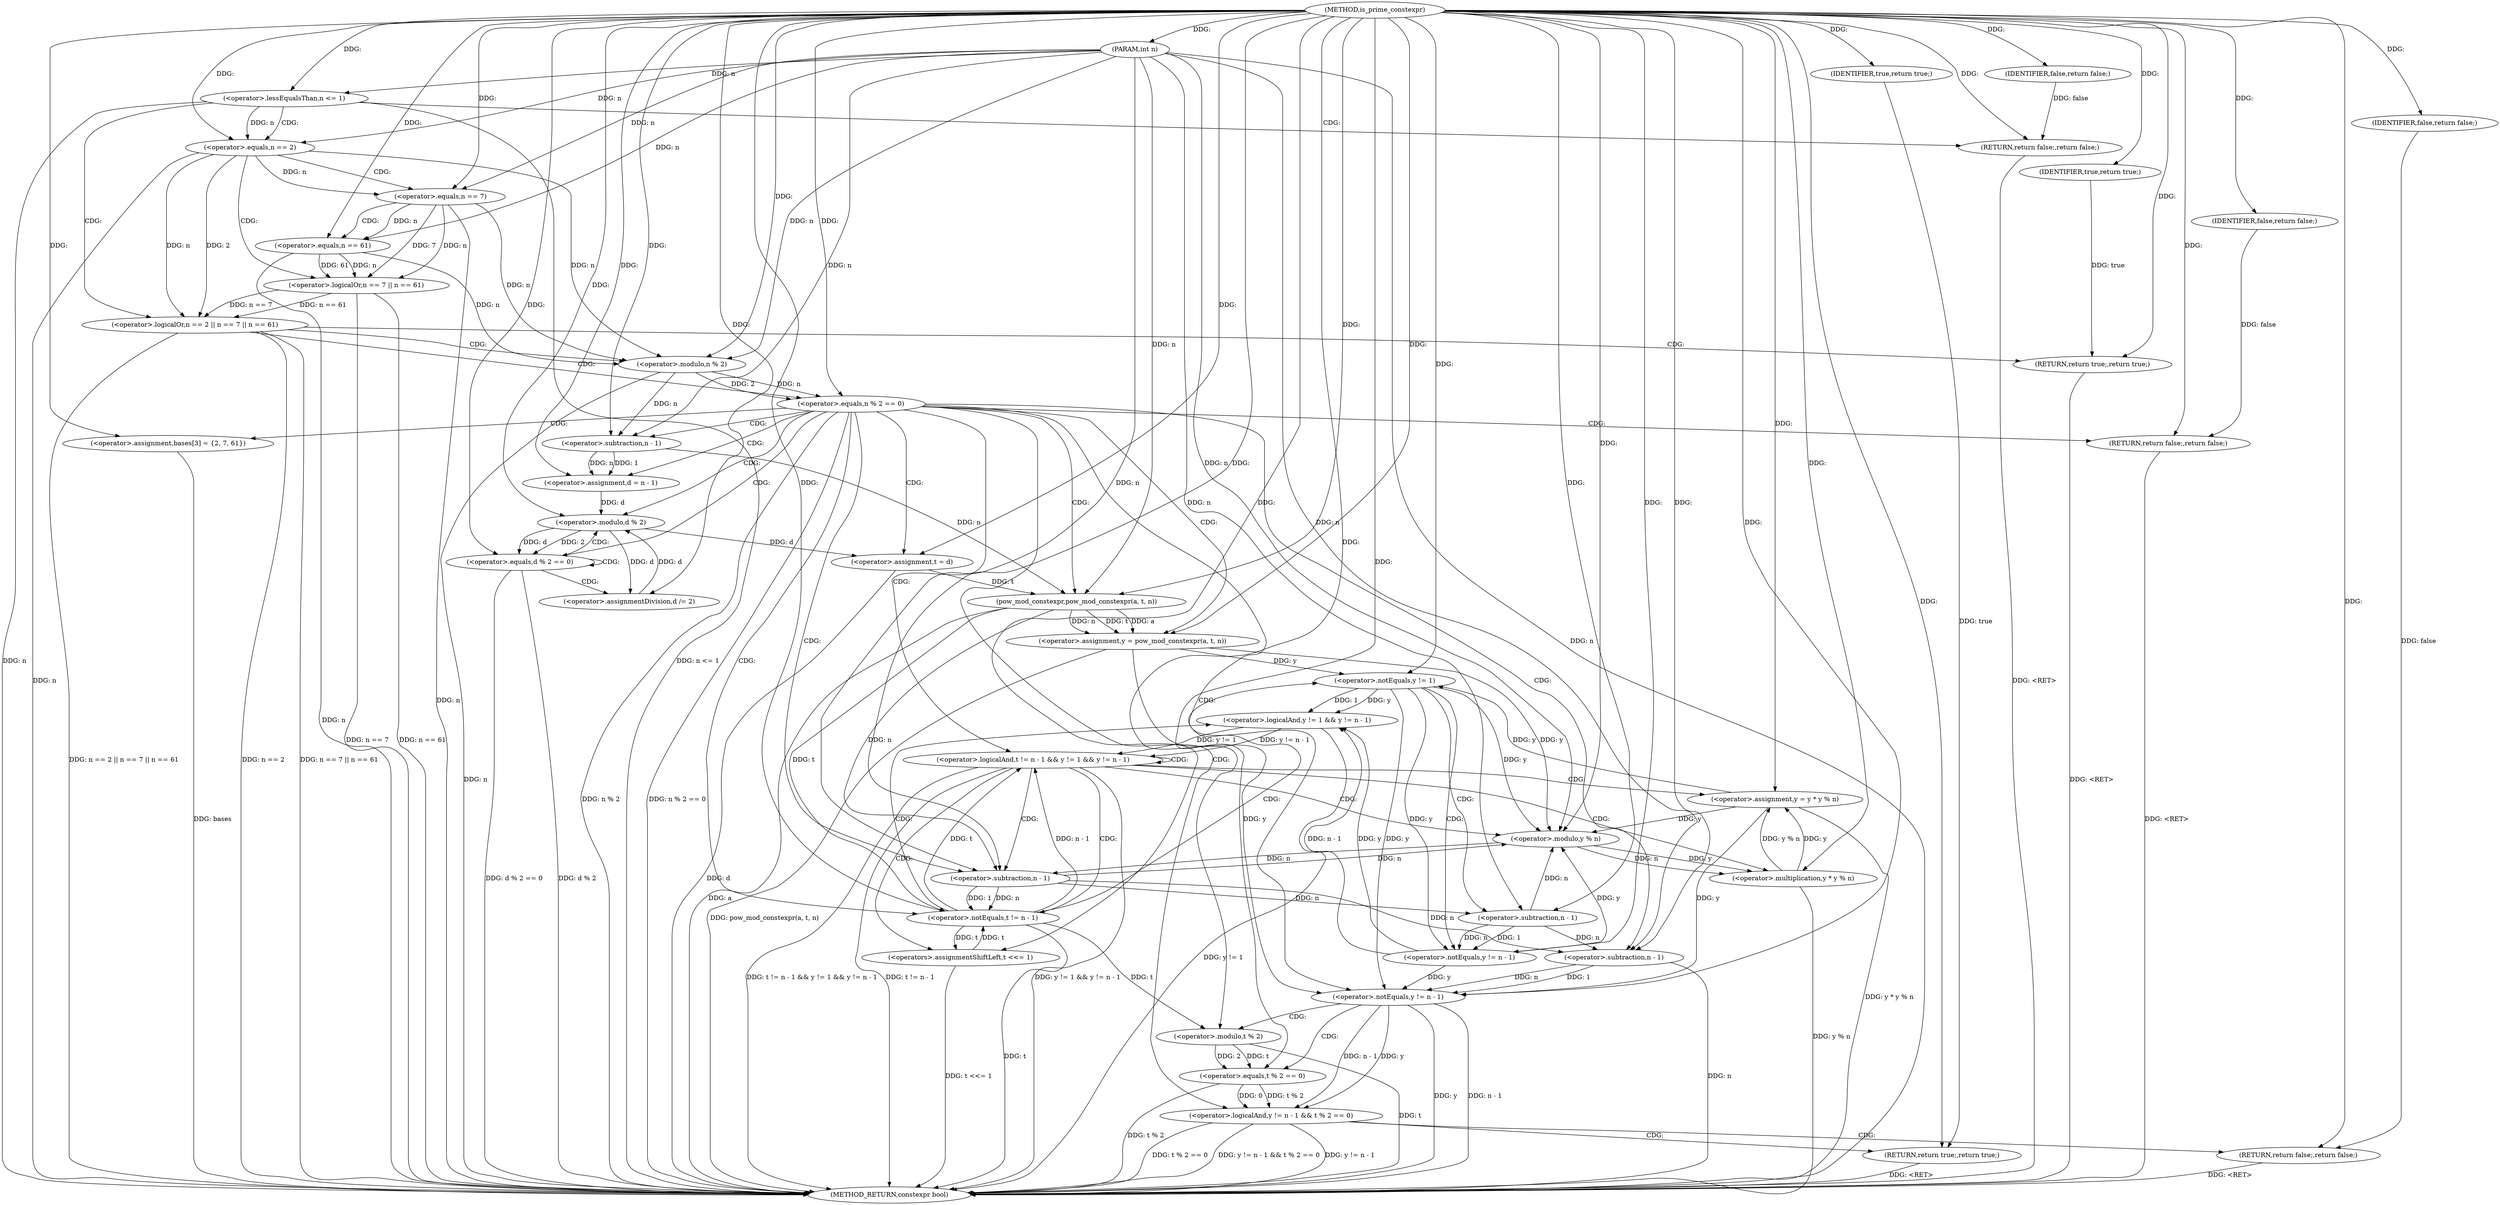 digraph "is_prime_constexpr" {  
"1000230" [label = "(METHOD,is_prime_constexpr)" ]
"1000336" [label = "(METHOD_RETURN,constexpr bool)" ]
"1000231" [label = "(PARAM,int n)" ]
"1000262" [label = "(<operator>.assignment,d = n - 1)" ]
"1000277" [label = "(<operator>.assignment,bases[3] = {2, 7, 61})" ]
"1000334" [label = "(RETURN,return true;,return true;)" ]
"1000234" [label = "(<operator>.lessEqualsThan,n <= 1)" ]
"1000237" [label = "(RETURN,return false;,return false;)" ]
"1000240" [label = "(<operator>.logicalOr,n == 2 || n == 7 || n == 61)" ]
"1000251" [label = "(RETURN,return true;,return true;)" ]
"1000254" [label = "(<operator>.equals,n % 2 == 0)" ]
"1000259" [label = "(RETURN,return false;,return false;)" ]
"1000268" [label = "(<operator>.equals,d % 2 == 0)" ]
"1000273" [label = "(<operator>.assignmentDivision,d /= 2)" ]
"1000282" [label = "(<operator>.assignment,t = d)" ]
"1000286" [label = "(<operator>.assignment,y = pow_mod_constexpr(a, t, n))" ]
"1000335" [label = "(IDENTIFIER,true,return true;)" ]
"1000238" [label = "(IDENTIFIER,false,return false;)" ]
"1000252" [label = "(IDENTIFIER,true,return true;)" ]
"1000260" [label = "(IDENTIFIER,false,return false;)" ]
"1000264" [label = "(<operator>.subtraction,n - 1)" ]
"1000293" [label = "(<operator>.logicalAnd,t != n - 1 && y != 1 && y != n - 1)" ]
"1000320" [label = "(<operator>.logicalAnd,y != n - 1 && t % 2 == 0)" ]
"1000241" [label = "(<operator>.equals,n == 2)" ]
"1000244" [label = "(<operator>.logicalOr,n == 7 || n == 61)" ]
"1000255" [label = "(<operator>.modulo,n % 2)" ]
"1000269" [label = "(<operator>.modulo,d % 2)" ]
"1000288" [label = "(pow_mod_constexpr,pow_mod_constexpr(a, t, n))" ]
"1000309" [label = "(<operator>.assignment,y = y * y % n)" ]
"1000316" [label = "(<operators>.assignmentShiftLeft,t <<= 1)" ]
"1000332" [label = "(RETURN,return false;,return false;)" ]
"1000245" [label = "(<operator>.equals,n == 7)" ]
"1000248" [label = "(<operator>.equals,n == 61)" ]
"1000294" [label = "(<operator>.notEquals,t != n - 1)" ]
"1000299" [label = "(<operator>.logicalAnd,y != 1 && y != n - 1)" ]
"1000321" [label = "(<operator>.notEquals,y != n - 1)" ]
"1000326" [label = "(<operator>.equals,t % 2 == 0)" ]
"1000333" [label = "(IDENTIFIER,false,return false;)" ]
"1000296" [label = "(<operator>.subtraction,n - 1)" ]
"1000300" [label = "(<operator>.notEquals,y != 1)" ]
"1000303" [label = "(<operator>.notEquals,y != n - 1)" ]
"1000311" [label = "(<operator>.multiplication,y * y % n)" ]
"1000323" [label = "(<operator>.subtraction,n - 1)" ]
"1000327" [label = "(<operator>.modulo,t % 2)" ]
"1000305" [label = "(<operator>.subtraction,n - 1)" ]
"1000313" [label = "(<operator>.modulo,y % n)" ]
  "1000231" -> "1000336"  [ label = "DDG: n"] 
  "1000234" -> "1000336"  [ label = "DDG: n"] 
  "1000234" -> "1000336"  [ label = "DDG: n <= 1"] 
  "1000241" -> "1000336"  [ label = "DDG: n"] 
  "1000240" -> "1000336"  [ label = "DDG: n == 2"] 
  "1000245" -> "1000336"  [ label = "DDG: n"] 
  "1000244" -> "1000336"  [ label = "DDG: n == 7"] 
  "1000248" -> "1000336"  [ label = "DDG: n"] 
  "1000244" -> "1000336"  [ label = "DDG: n == 61"] 
  "1000240" -> "1000336"  [ label = "DDG: n == 7 || n == 61"] 
  "1000240" -> "1000336"  [ label = "DDG: n == 2 || n == 7 || n == 61"] 
  "1000255" -> "1000336"  [ label = "DDG: n"] 
  "1000254" -> "1000336"  [ label = "DDG: n % 2"] 
  "1000254" -> "1000336"  [ label = "DDG: n % 2 == 0"] 
  "1000268" -> "1000336"  [ label = "DDG: d % 2"] 
  "1000268" -> "1000336"  [ label = "DDG: d % 2 == 0"] 
  "1000277" -> "1000336"  [ label = "DDG: bases"] 
  "1000282" -> "1000336"  [ label = "DDG: d"] 
  "1000286" -> "1000336"  [ label = "DDG: pow_mod_constexpr(a, t, n)"] 
  "1000294" -> "1000336"  [ label = "DDG: t"] 
  "1000293" -> "1000336"  [ label = "DDG: t != n - 1"] 
  "1000299" -> "1000336"  [ label = "DDG: y != 1"] 
  "1000293" -> "1000336"  [ label = "DDG: y != 1 && y != n - 1"] 
  "1000293" -> "1000336"  [ label = "DDG: t != n - 1 && y != 1 && y != n - 1"] 
  "1000321" -> "1000336"  [ label = "DDG: y"] 
  "1000323" -> "1000336"  [ label = "DDG: n"] 
  "1000321" -> "1000336"  [ label = "DDG: n - 1"] 
  "1000320" -> "1000336"  [ label = "DDG: y != n - 1"] 
  "1000327" -> "1000336"  [ label = "DDG: t"] 
  "1000326" -> "1000336"  [ label = "DDG: t % 2"] 
  "1000320" -> "1000336"  [ label = "DDG: t % 2 == 0"] 
  "1000320" -> "1000336"  [ label = "DDG: y != n - 1 && t % 2 == 0"] 
  "1000311" -> "1000336"  [ label = "DDG: y % n"] 
  "1000309" -> "1000336"  [ label = "DDG: y * y % n"] 
  "1000316" -> "1000336"  [ label = "DDG: t <<= 1"] 
  "1000334" -> "1000336"  [ label = "DDG: <RET>"] 
  "1000332" -> "1000336"  [ label = "DDG: <RET>"] 
  "1000251" -> "1000336"  [ label = "DDG: <RET>"] 
  "1000259" -> "1000336"  [ label = "DDG: <RET>"] 
  "1000237" -> "1000336"  [ label = "DDG: <RET>"] 
  "1000288" -> "1000336"  [ label = "DDG: a"] 
  "1000230" -> "1000231"  [ label = "DDG: "] 
  "1000264" -> "1000262"  [ label = "DDG: n"] 
  "1000264" -> "1000262"  [ label = "DDG: 1"] 
  "1000335" -> "1000334"  [ label = "DDG: true"] 
  "1000230" -> "1000334"  [ label = "DDG: "] 
  "1000238" -> "1000237"  [ label = "DDG: false"] 
  "1000230" -> "1000237"  [ label = "DDG: "] 
  "1000252" -> "1000251"  [ label = "DDG: true"] 
  "1000230" -> "1000251"  [ label = "DDG: "] 
  "1000260" -> "1000259"  [ label = "DDG: false"] 
  "1000230" -> "1000259"  [ label = "DDG: "] 
  "1000230" -> "1000262"  [ label = "DDG: "] 
  "1000230" -> "1000273"  [ label = "DDG: "] 
  "1000230" -> "1000277"  [ label = "DDG: "] 
  "1000269" -> "1000282"  [ label = "DDG: d"] 
  "1000230" -> "1000282"  [ label = "DDG: "] 
  "1000288" -> "1000286"  [ label = "DDG: n"] 
  "1000288" -> "1000286"  [ label = "DDG: t"] 
  "1000288" -> "1000286"  [ label = "DDG: a"] 
  "1000230" -> "1000335"  [ label = "DDG: "] 
  "1000231" -> "1000234"  [ label = "DDG: n"] 
  "1000230" -> "1000234"  [ label = "DDG: "] 
  "1000230" -> "1000238"  [ label = "DDG: "] 
  "1000241" -> "1000240"  [ label = "DDG: 2"] 
  "1000241" -> "1000240"  [ label = "DDG: n"] 
  "1000244" -> "1000240"  [ label = "DDG: n == 61"] 
  "1000244" -> "1000240"  [ label = "DDG: n == 7"] 
  "1000230" -> "1000252"  [ label = "DDG: "] 
  "1000255" -> "1000254"  [ label = "DDG: n"] 
  "1000255" -> "1000254"  [ label = "DDG: 2"] 
  "1000230" -> "1000254"  [ label = "DDG: "] 
  "1000230" -> "1000260"  [ label = "DDG: "] 
  "1000255" -> "1000264"  [ label = "DDG: n"] 
  "1000231" -> "1000264"  [ label = "DDG: n"] 
  "1000230" -> "1000264"  [ label = "DDG: "] 
  "1000269" -> "1000268"  [ label = "DDG: 2"] 
  "1000269" -> "1000268"  [ label = "DDG: d"] 
  "1000230" -> "1000268"  [ label = "DDG: "] 
  "1000269" -> "1000273"  [ label = "DDG: d"] 
  "1000230" -> "1000286"  [ label = "DDG: "] 
  "1000234" -> "1000241"  [ label = "DDG: n"] 
  "1000231" -> "1000241"  [ label = "DDG: n"] 
  "1000230" -> "1000241"  [ label = "DDG: "] 
  "1000245" -> "1000244"  [ label = "DDG: 7"] 
  "1000245" -> "1000244"  [ label = "DDG: n"] 
  "1000248" -> "1000244"  [ label = "DDG: 61"] 
  "1000248" -> "1000244"  [ label = "DDG: n"] 
  "1000241" -> "1000255"  [ label = "DDG: n"] 
  "1000245" -> "1000255"  [ label = "DDG: n"] 
  "1000248" -> "1000255"  [ label = "DDG: n"] 
  "1000231" -> "1000255"  [ label = "DDG: n"] 
  "1000230" -> "1000255"  [ label = "DDG: "] 
  "1000262" -> "1000269"  [ label = "DDG: d"] 
  "1000273" -> "1000269"  [ label = "DDG: d"] 
  "1000230" -> "1000269"  [ label = "DDG: "] 
  "1000230" -> "1000288"  [ label = "DDG: "] 
  "1000282" -> "1000288"  [ label = "DDG: t"] 
  "1000264" -> "1000288"  [ label = "DDG: n"] 
  "1000231" -> "1000288"  [ label = "DDG: n"] 
  "1000294" -> "1000293"  [ label = "DDG: t"] 
  "1000294" -> "1000293"  [ label = "DDG: n - 1"] 
  "1000299" -> "1000293"  [ label = "DDG: y != n - 1"] 
  "1000299" -> "1000293"  [ label = "DDG: y != 1"] 
  "1000311" -> "1000309"  [ label = "DDG: y"] 
  "1000311" -> "1000309"  [ label = "DDG: y % n"] 
  "1000321" -> "1000320"  [ label = "DDG: n - 1"] 
  "1000321" -> "1000320"  [ label = "DDG: y"] 
  "1000326" -> "1000320"  [ label = "DDG: t % 2"] 
  "1000326" -> "1000320"  [ label = "DDG: 0"] 
  "1000333" -> "1000332"  [ label = "DDG: false"] 
  "1000230" -> "1000332"  [ label = "DDG: "] 
  "1000241" -> "1000245"  [ label = "DDG: n"] 
  "1000231" -> "1000245"  [ label = "DDG: n"] 
  "1000230" -> "1000245"  [ label = "DDG: "] 
  "1000245" -> "1000248"  [ label = "DDG: n"] 
  "1000231" -> "1000248"  [ label = "DDG: n"] 
  "1000230" -> "1000248"  [ label = "DDG: "] 
  "1000288" -> "1000294"  [ label = "DDG: t"] 
  "1000316" -> "1000294"  [ label = "DDG: t"] 
  "1000230" -> "1000294"  [ label = "DDG: "] 
  "1000296" -> "1000294"  [ label = "DDG: n"] 
  "1000296" -> "1000294"  [ label = "DDG: 1"] 
  "1000300" -> "1000299"  [ label = "DDG: 1"] 
  "1000300" -> "1000299"  [ label = "DDG: y"] 
  "1000303" -> "1000299"  [ label = "DDG: n - 1"] 
  "1000303" -> "1000299"  [ label = "DDG: y"] 
  "1000230" -> "1000309"  [ label = "DDG: "] 
  "1000294" -> "1000316"  [ label = "DDG: t"] 
  "1000230" -> "1000316"  [ label = "DDG: "] 
  "1000286" -> "1000321"  [ label = "DDG: y"] 
  "1000300" -> "1000321"  [ label = "DDG: y"] 
  "1000303" -> "1000321"  [ label = "DDG: y"] 
  "1000309" -> "1000321"  [ label = "DDG: y"] 
  "1000230" -> "1000321"  [ label = "DDG: "] 
  "1000323" -> "1000321"  [ label = "DDG: n"] 
  "1000323" -> "1000321"  [ label = "DDG: 1"] 
  "1000327" -> "1000326"  [ label = "DDG: t"] 
  "1000327" -> "1000326"  [ label = "DDG: 2"] 
  "1000230" -> "1000326"  [ label = "DDG: "] 
  "1000230" -> "1000333"  [ label = "DDG: "] 
  "1000288" -> "1000296"  [ label = "DDG: n"] 
  "1000313" -> "1000296"  [ label = "DDG: n"] 
  "1000231" -> "1000296"  [ label = "DDG: n"] 
  "1000230" -> "1000296"  [ label = "DDG: "] 
  "1000286" -> "1000300"  [ label = "DDG: y"] 
  "1000309" -> "1000300"  [ label = "DDG: y"] 
  "1000230" -> "1000300"  [ label = "DDG: "] 
  "1000300" -> "1000303"  [ label = "DDG: y"] 
  "1000230" -> "1000303"  [ label = "DDG: "] 
  "1000305" -> "1000303"  [ label = "DDG: 1"] 
  "1000305" -> "1000303"  [ label = "DDG: n"] 
  "1000313" -> "1000311"  [ label = "DDG: y"] 
  "1000230" -> "1000311"  [ label = "DDG: "] 
  "1000313" -> "1000311"  [ label = "DDG: n"] 
  "1000296" -> "1000323"  [ label = "DDG: n"] 
  "1000305" -> "1000323"  [ label = "DDG: n"] 
  "1000231" -> "1000323"  [ label = "DDG: n"] 
  "1000230" -> "1000323"  [ label = "DDG: "] 
  "1000294" -> "1000327"  [ label = "DDG: t"] 
  "1000230" -> "1000327"  [ label = "DDG: "] 
  "1000296" -> "1000305"  [ label = "DDG: n"] 
  "1000231" -> "1000305"  [ label = "DDG: n"] 
  "1000230" -> "1000305"  [ label = "DDG: "] 
  "1000286" -> "1000313"  [ label = "DDG: y"] 
  "1000300" -> "1000313"  [ label = "DDG: y"] 
  "1000303" -> "1000313"  [ label = "DDG: y"] 
  "1000309" -> "1000313"  [ label = "DDG: y"] 
  "1000230" -> "1000313"  [ label = "DDG: "] 
  "1000296" -> "1000313"  [ label = "DDG: n"] 
  "1000305" -> "1000313"  [ label = "DDG: n"] 
  "1000231" -> "1000313"  [ label = "DDG: n"] 
  "1000234" -> "1000237"  [ label = "CDG: "] 
  "1000234" -> "1000241"  [ label = "CDG: "] 
  "1000234" -> "1000240"  [ label = "CDG: "] 
  "1000240" -> "1000255"  [ label = "CDG: "] 
  "1000240" -> "1000251"  [ label = "CDG: "] 
  "1000240" -> "1000254"  [ label = "CDG: "] 
  "1000254" -> "1000294"  [ label = "CDG: "] 
  "1000254" -> "1000286"  [ label = "CDG: "] 
  "1000254" -> "1000293"  [ label = "CDG: "] 
  "1000254" -> "1000268"  [ label = "CDG: "] 
  "1000254" -> "1000323"  [ label = "CDG: "] 
  "1000254" -> "1000277"  [ label = "CDG: "] 
  "1000254" -> "1000321"  [ label = "CDG: "] 
  "1000254" -> "1000259"  [ label = "CDG: "] 
  "1000254" -> "1000262"  [ label = "CDG: "] 
  "1000254" -> "1000282"  [ label = "CDG: "] 
  "1000254" -> "1000296"  [ label = "CDG: "] 
  "1000254" -> "1000269"  [ label = "CDG: "] 
  "1000254" -> "1000264"  [ label = "CDG: "] 
  "1000254" -> "1000320"  [ label = "CDG: "] 
  "1000254" -> "1000288"  [ label = "CDG: "] 
  "1000268" -> "1000268"  [ label = "CDG: "] 
  "1000268" -> "1000269"  [ label = "CDG: "] 
  "1000268" -> "1000273"  [ label = "CDG: "] 
  "1000241" -> "1000244"  [ label = "CDG: "] 
  "1000241" -> "1000245"  [ label = "CDG: "] 
  "1000293" -> "1000294"  [ label = "CDG: "] 
  "1000293" -> "1000293"  [ label = "CDG: "] 
  "1000293" -> "1000313"  [ label = "CDG: "] 
  "1000293" -> "1000309"  [ label = "CDG: "] 
  "1000293" -> "1000316"  [ label = "CDG: "] 
  "1000293" -> "1000296"  [ label = "CDG: "] 
  "1000293" -> "1000311"  [ label = "CDG: "] 
  "1000320" -> "1000332"  [ label = "CDG: "] 
  "1000320" -> "1000334"  [ label = "CDG: "] 
  "1000245" -> "1000248"  [ label = "CDG: "] 
  "1000294" -> "1000299"  [ label = "CDG: "] 
  "1000294" -> "1000300"  [ label = "CDG: "] 
  "1000321" -> "1000326"  [ label = "CDG: "] 
  "1000321" -> "1000327"  [ label = "CDG: "] 
  "1000300" -> "1000305"  [ label = "CDG: "] 
  "1000300" -> "1000303"  [ label = "CDG: "] 
}
